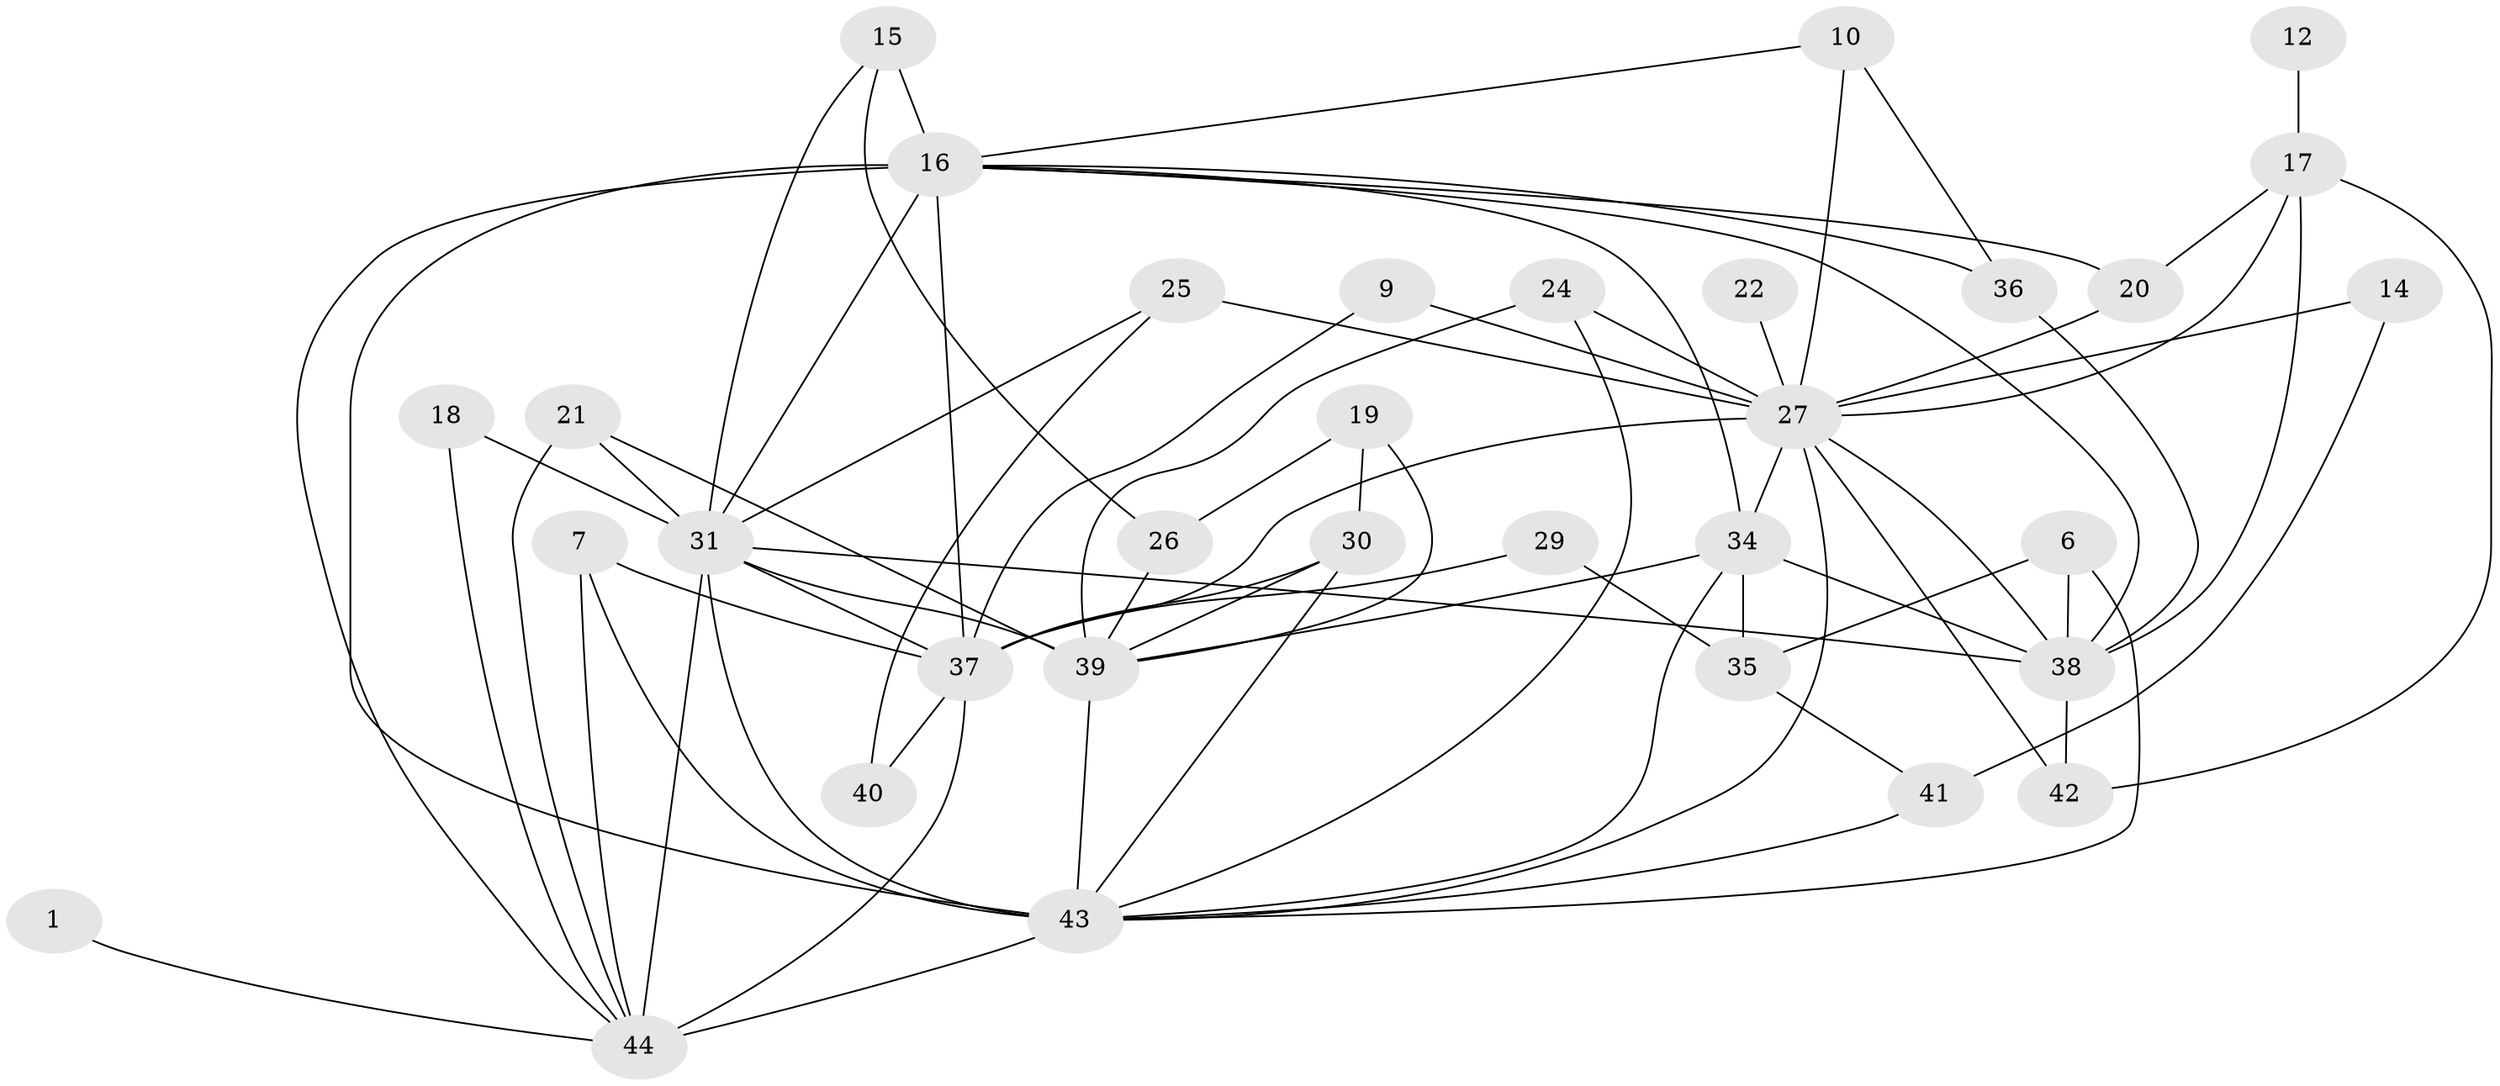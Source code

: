 // original degree distribution, {1: 0.136986301369863, 2: 0.2876712328767123, 4: 0.136986301369863, 0: 0.06164383561643835, 3: 0.2054794520547945, 5: 0.1232876712328767, 7: 0.00684931506849315, 6: 0.0273972602739726, 9: 0.00684931506849315, 8: 0.00684931506849315}
// Generated by graph-tools (version 1.1) at 2025/35/03/04/25 23:35:50]
// undirected, 33 vertices, 74 edges
graph export_dot {
  node [color=gray90,style=filled];
  1;
  6;
  7;
  9;
  10;
  12;
  14;
  15;
  16;
  17;
  18;
  19;
  20;
  21;
  22;
  24;
  25;
  26;
  27;
  29;
  30;
  31;
  34;
  35;
  36;
  37;
  38;
  39;
  40;
  41;
  42;
  43;
  44;
  1 -- 44 [weight=1.0];
  6 -- 35 [weight=1.0];
  6 -- 38 [weight=1.0];
  6 -- 43 [weight=1.0];
  7 -- 37 [weight=1.0];
  7 -- 43 [weight=1.0];
  7 -- 44 [weight=1.0];
  9 -- 27 [weight=1.0];
  9 -- 37 [weight=1.0];
  10 -- 16 [weight=1.0];
  10 -- 27 [weight=2.0];
  10 -- 36 [weight=1.0];
  12 -- 17 [weight=1.0];
  14 -- 27 [weight=1.0];
  14 -- 41 [weight=1.0];
  15 -- 16 [weight=2.0];
  15 -- 26 [weight=1.0];
  15 -- 31 [weight=1.0];
  16 -- 20 [weight=1.0];
  16 -- 31 [weight=1.0];
  16 -- 34 [weight=2.0];
  16 -- 36 [weight=2.0];
  16 -- 37 [weight=3.0];
  16 -- 38 [weight=1.0];
  16 -- 43 [weight=6.0];
  16 -- 44 [weight=1.0];
  17 -- 20 [weight=1.0];
  17 -- 27 [weight=1.0];
  17 -- 38 [weight=2.0];
  17 -- 42 [weight=1.0];
  18 -- 31 [weight=2.0];
  18 -- 44 [weight=1.0];
  19 -- 26 [weight=1.0];
  19 -- 30 [weight=1.0];
  19 -- 39 [weight=1.0];
  20 -- 27 [weight=1.0];
  21 -- 31 [weight=1.0];
  21 -- 39 [weight=1.0];
  21 -- 44 [weight=1.0];
  22 -- 27 [weight=1.0];
  24 -- 27 [weight=1.0];
  24 -- 39 [weight=1.0];
  24 -- 43 [weight=1.0];
  25 -- 27 [weight=2.0];
  25 -- 31 [weight=1.0];
  25 -- 40 [weight=1.0];
  26 -- 39 [weight=1.0];
  27 -- 34 [weight=1.0];
  27 -- 37 [weight=3.0];
  27 -- 38 [weight=1.0];
  27 -- 42 [weight=2.0];
  27 -- 43 [weight=1.0];
  29 -- 35 [weight=1.0];
  29 -- 37 [weight=1.0];
  30 -- 37 [weight=1.0];
  30 -- 39 [weight=1.0];
  30 -- 43 [weight=1.0];
  31 -- 37 [weight=1.0];
  31 -- 38 [weight=1.0];
  31 -- 39 [weight=3.0];
  31 -- 43 [weight=1.0];
  31 -- 44 [weight=2.0];
  34 -- 35 [weight=1.0];
  34 -- 38 [weight=1.0];
  34 -- 39 [weight=1.0];
  34 -- 43 [weight=1.0];
  35 -- 41 [weight=1.0];
  36 -- 38 [weight=2.0];
  37 -- 40 [weight=1.0];
  37 -- 44 [weight=3.0];
  38 -- 42 [weight=1.0];
  39 -- 43 [weight=3.0];
  41 -- 43 [weight=1.0];
  43 -- 44 [weight=1.0];
}
